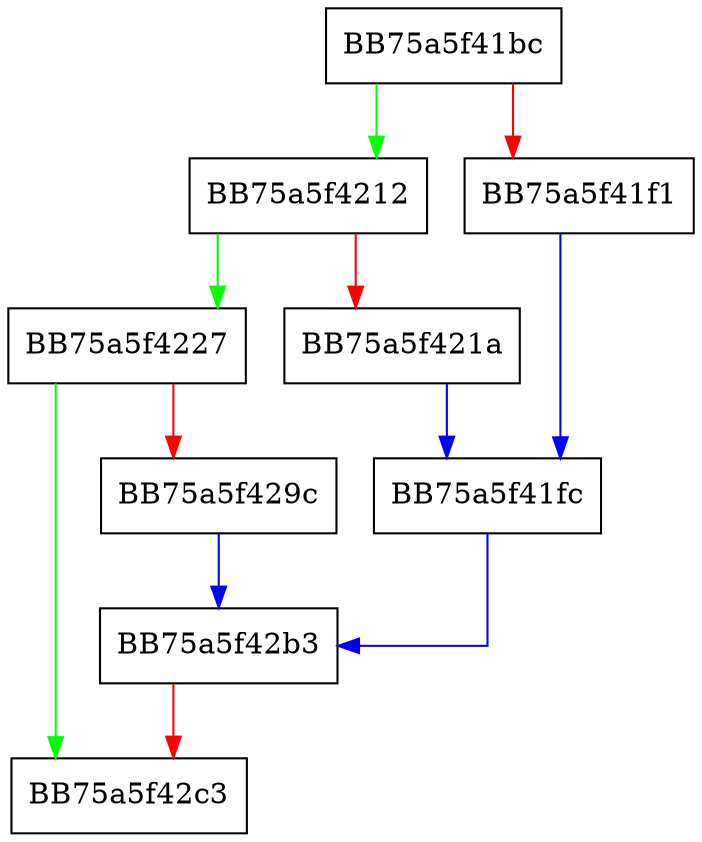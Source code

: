 digraph _create_buffer_srv {
  node [shape="box"];
  graph [splines=ortho];
  BB75a5f41bc -> BB75a5f4212 [color="green"];
  BB75a5f41bc -> BB75a5f41f1 [color="red"];
  BB75a5f41f1 -> BB75a5f41fc [color="blue"];
  BB75a5f41fc -> BB75a5f42b3 [color="blue"];
  BB75a5f4212 -> BB75a5f4227 [color="green"];
  BB75a5f4212 -> BB75a5f421a [color="red"];
  BB75a5f421a -> BB75a5f41fc [color="blue"];
  BB75a5f4227 -> BB75a5f42c3 [color="green"];
  BB75a5f4227 -> BB75a5f429c [color="red"];
  BB75a5f429c -> BB75a5f42b3 [color="blue"];
  BB75a5f42b3 -> BB75a5f42c3 [color="red"];
}